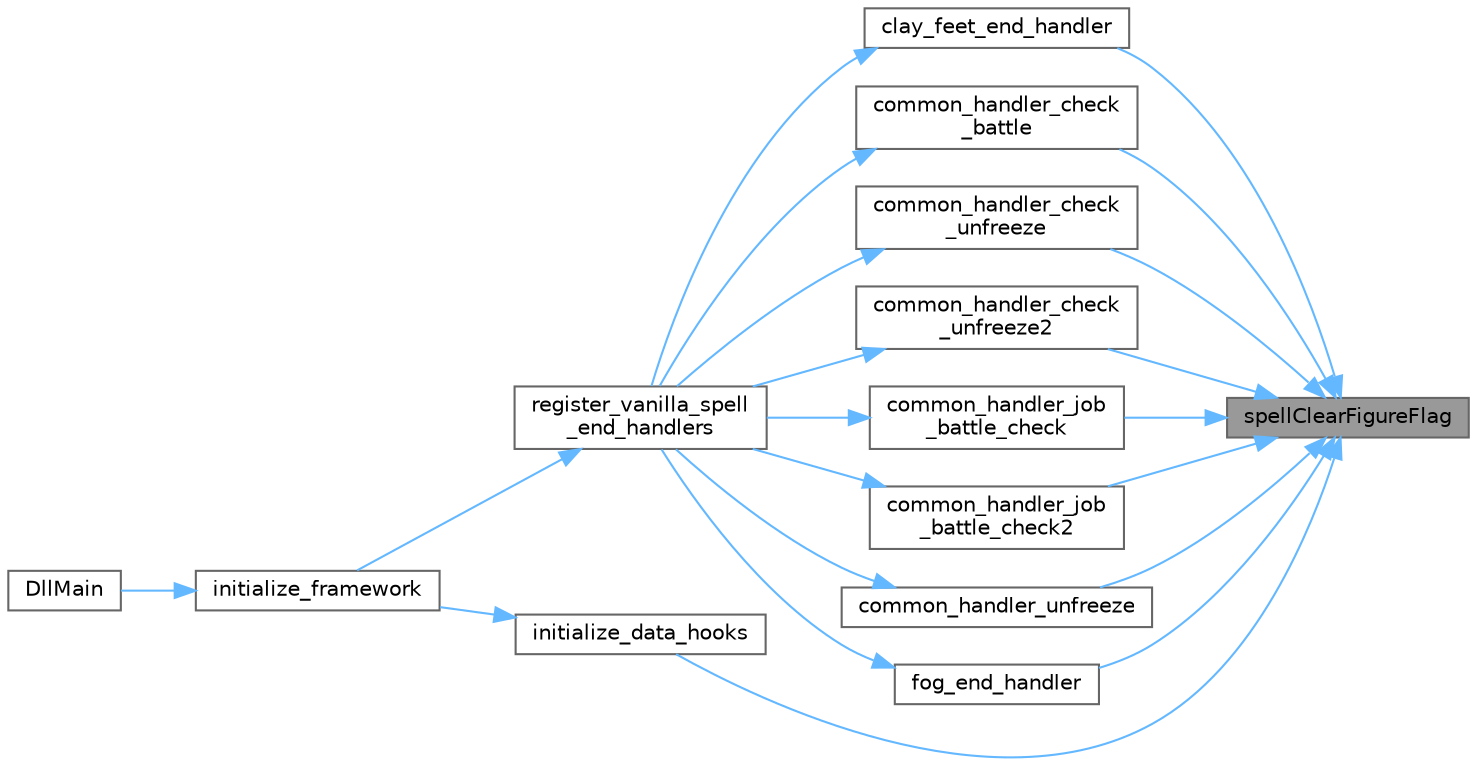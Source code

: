 digraph "spellClearFigureFlag"
{
 // LATEX_PDF_SIZE
  bgcolor="transparent";
  edge [fontname=Helvetica,fontsize=10,labelfontname=Helvetica,labelfontsize=10];
  node [fontname=Helvetica,fontsize=10,shape=box,height=0.2,width=0.4];
  rankdir="RL";
  Node1 [id="Node000001",label="spellClearFigureFlag",height=0.2,width=0.4,color="gray40", fillcolor="grey60", style="filled", fontcolor="black",tooltip=" "];
  Node1 -> Node2 [id="edge1_Node000001_Node000002",dir="back",color="steelblue1",style="solid",tooltip=" "];
  Node2 [id="Node000002",label="clay_feet_end_handler",height=0.2,width=0.4,color="grey40", fillcolor="white", style="filled",URL="$sf__spellend__handlers_8cpp.html#af91e7966d20a26478513a4b05dea7ae5",tooltip=" "];
  Node2 -> Node3 [id="edge2_Node000002_Node000003",dir="back",color="steelblue1",style="solid",tooltip=" "];
  Node3 [id="Node000003",label="register_vanilla_spell\l_end_handlers",height=0.2,width=0.4,color="grey40", fillcolor="white", style="filled",URL="$sf__spellend__registry_8cpp.html#ac737d76fe9fb2039f0109366cbded12d",tooltip=" "];
  Node3 -> Node4 [id="edge3_Node000003_Node000004",dir="back",color="steelblue1",style="solid",tooltip=" "];
  Node4 [id="Node000004",label="initialize_framework",height=0.2,width=0.4,color="grey40", fillcolor="white", style="filled",URL="$sf__registry_8cpp.html#aa653b9256d033c2d02e806489c6a4271",tooltip=" "];
  Node4 -> Node5 [id="edge4_Node000004_Node000005",dir="back",color="steelblue1",style="solid",tooltip=" "];
  Node5 [id="Node000005",label="DllMain",height=0.2,width=0.4,color="grey40", fillcolor="white", style="filled",URL="$sfsf_8cpp.html#a26e64fb39b69bcd9d1274d279f1561b9",tooltip=" "];
  Node1 -> Node6 [id="edge5_Node000001_Node000006",dir="back",color="steelblue1",style="solid",tooltip=" "];
  Node6 [id="Node000006",label="common_handler_check\l_battle",height=0.2,width=0.4,color="grey40", fillcolor="white", style="filled",URL="$sf__spellend__handlers_8cpp.html#a756982fcbfdafb94317150bbe1027d8a",tooltip=" "];
  Node6 -> Node3 [id="edge6_Node000006_Node000003",dir="back",color="steelblue1",style="solid",tooltip=" "];
  Node1 -> Node7 [id="edge7_Node000001_Node000007",dir="back",color="steelblue1",style="solid",tooltip=" "];
  Node7 [id="Node000007",label="common_handler_check\l_unfreeze",height=0.2,width=0.4,color="grey40", fillcolor="white", style="filled",URL="$sf__spellend__handlers_8cpp.html#af7686a13405650b81ee60ff347f5d122",tooltip=" "];
  Node7 -> Node3 [id="edge8_Node000007_Node000003",dir="back",color="steelblue1",style="solid",tooltip=" "];
  Node1 -> Node8 [id="edge9_Node000001_Node000008",dir="back",color="steelblue1",style="solid",tooltip=" "];
  Node8 [id="Node000008",label="common_handler_check\l_unfreeze2",height=0.2,width=0.4,color="grey40", fillcolor="white", style="filled",URL="$sf__spellend__handlers_8cpp.html#a7760844d25c228a163fc1e0760e06921",tooltip=" "];
  Node8 -> Node3 [id="edge10_Node000008_Node000003",dir="back",color="steelblue1",style="solid",tooltip=" "];
  Node1 -> Node9 [id="edge11_Node000001_Node000009",dir="back",color="steelblue1",style="solid",tooltip=" "];
  Node9 [id="Node000009",label="common_handler_job\l_battle_check",height=0.2,width=0.4,color="grey40", fillcolor="white", style="filled",URL="$sf__spellend__handlers_8cpp.html#afe6dd7dd7cca8d3178fb57b845c094cf",tooltip=" "];
  Node9 -> Node3 [id="edge12_Node000009_Node000003",dir="back",color="steelblue1",style="solid",tooltip=" "];
  Node1 -> Node10 [id="edge13_Node000001_Node000010",dir="back",color="steelblue1",style="solid",tooltip=" "];
  Node10 [id="Node000010",label="common_handler_job\l_battle_check2",height=0.2,width=0.4,color="grey40", fillcolor="white", style="filled",URL="$sf__spellend__handlers_8cpp.html#a7d3da4420b8323096fd8aae801f4e77e",tooltip=" "];
  Node10 -> Node3 [id="edge14_Node000010_Node000003",dir="back",color="steelblue1",style="solid",tooltip=" "];
  Node1 -> Node11 [id="edge15_Node000001_Node000011",dir="back",color="steelblue1",style="solid",tooltip=" "];
  Node11 [id="Node000011",label="common_handler_unfreeze",height=0.2,width=0.4,color="grey40", fillcolor="white", style="filled",URL="$sf__spellend__handlers_8cpp.html#a7f471aedee0c4544f43305cc6e8aace6",tooltip=" "];
  Node11 -> Node3 [id="edge16_Node000011_Node000003",dir="back",color="steelblue1",style="solid",tooltip=" "];
  Node1 -> Node12 [id="edge17_Node000001_Node000012",dir="back",color="steelblue1",style="solid",tooltip=" "];
  Node12 [id="Node000012",label="fog_end_handler",height=0.2,width=0.4,color="grey40", fillcolor="white", style="filled",URL="$sf__spellend__handlers_8cpp.html#ac49f1ef442c1292d15b81a1739aafac1",tooltip=" "];
  Node12 -> Node3 [id="edge18_Node000012_Node000003",dir="back",color="steelblue1",style="solid",tooltip=" "];
  Node1 -> Node13 [id="edge19_Node000001_Node000013",dir="back",color="steelblue1",style="solid",tooltip=" "];
  Node13 [id="Node000013",label="initialize_data_hooks",height=0.2,width=0.4,color="grey40", fillcolor="white", style="filled",URL="$sf__hooks_8c.html#a053468e9037e13eede0757a9c0dc4f90",tooltip=" "];
  Node13 -> Node4 [id="edge20_Node000013_Node000004",dir="back",color="steelblue1",style="solid",tooltip=" "];
}
